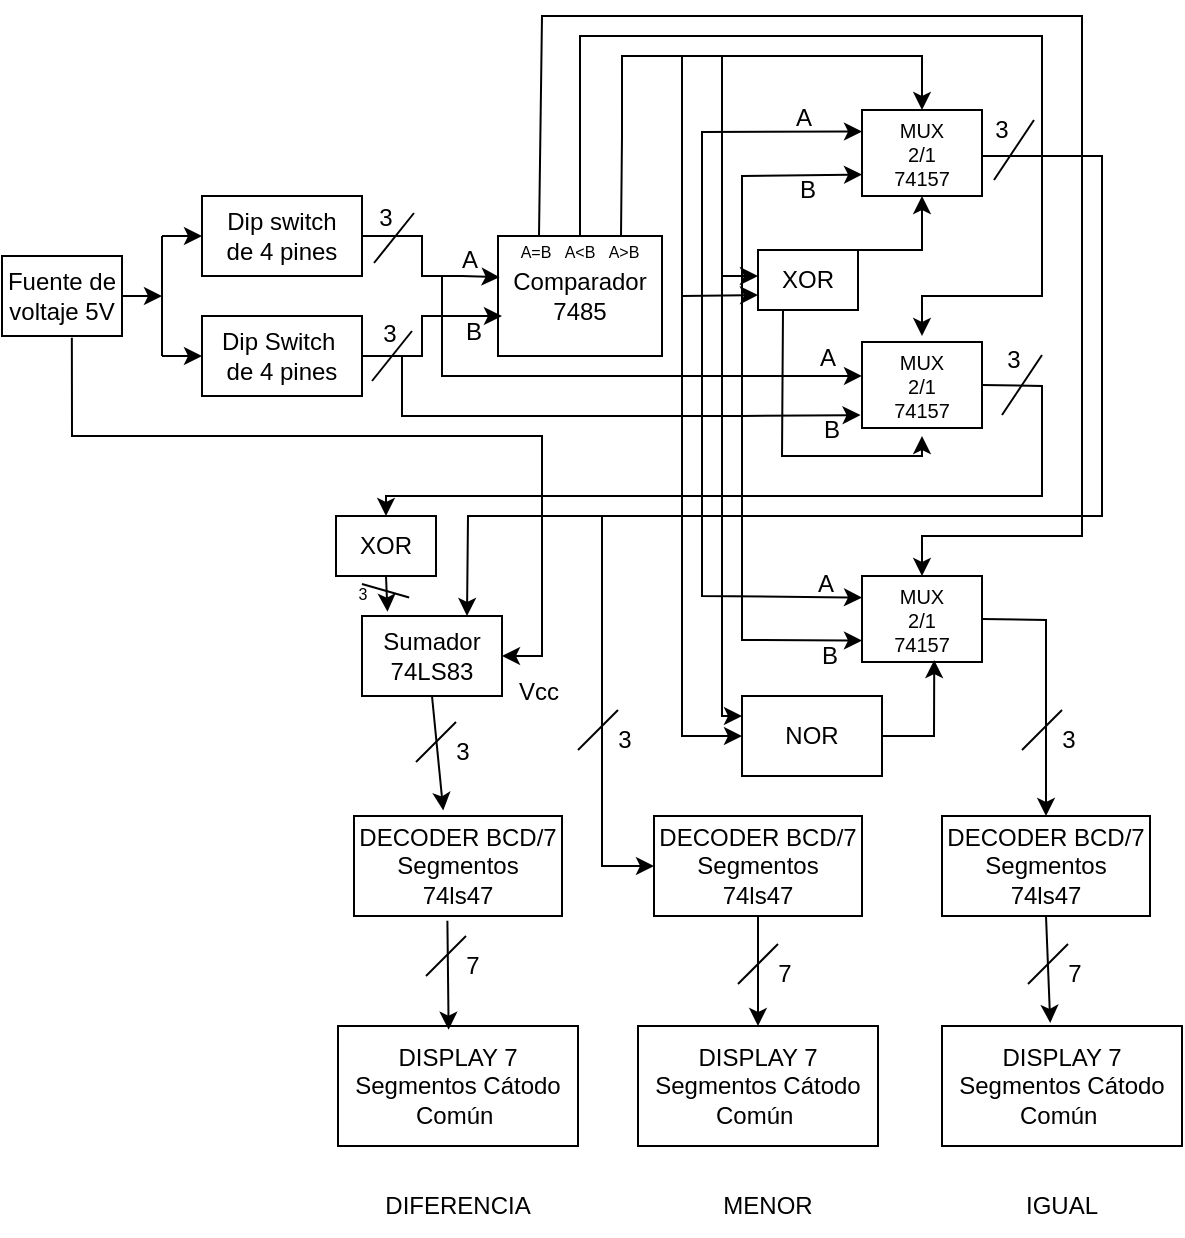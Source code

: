 <mxfile version="26.0.7">
  <diagram name="Página-1" id="PaV6WWa_u9qF6rwEOK8I">
    <mxGraphModel dx="446" dy="782" grid="1" gridSize="10" guides="1" tooltips="1" connect="1" arrows="1" fold="1" page="1" pageScale="1" pageWidth="827" pageHeight="1169" math="0" shadow="0">
      <root>
        <mxCell id="0" />
        <mxCell id="1" parent="0" />
        <mxCell id="iRAKUGh4yZ9PAMQyv2t5-1" value="Fuente de&lt;br&gt;voltaje 5V" style="rounded=0;whiteSpace=wrap;html=1;" vertex="1" parent="1">
          <mxGeometry x="30" y="170" width="60" height="40" as="geometry" />
        </mxCell>
        <mxCell id="iRAKUGh4yZ9PAMQyv2t5-2" value="" style="endArrow=classic;html=1;rounded=0;exitX=1;exitY=0.5;exitDx=0;exitDy=0;" edge="1" parent="1" source="iRAKUGh4yZ9PAMQyv2t5-1">
          <mxGeometry width="50" height="50" relative="1" as="geometry">
            <mxPoint x="210" y="340" as="sourcePoint" />
            <mxPoint x="110" y="190" as="targetPoint" />
          </mxGeometry>
        </mxCell>
        <mxCell id="iRAKUGh4yZ9PAMQyv2t5-3" value="Dip switch&lt;div&gt;de 4 pines&lt;/div&gt;" style="rounded=0;whiteSpace=wrap;html=1;" vertex="1" parent="1">
          <mxGeometry x="130" y="140" width="80" height="40" as="geometry" />
        </mxCell>
        <mxCell id="iRAKUGh4yZ9PAMQyv2t5-4" value="Dip Switch&amp;nbsp;&lt;div&gt;de 4 pines&lt;/div&gt;" style="rounded=0;whiteSpace=wrap;html=1;" vertex="1" parent="1">
          <mxGeometry x="130" y="200" width="80" height="40" as="geometry" />
        </mxCell>
        <mxCell id="iRAKUGh4yZ9PAMQyv2t5-108" value="" style="endArrow=none;html=1;rounded=0;" edge="1" parent="1">
          <mxGeometry width="50" height="50" relative="1" as="geometry">
            <mxPoint x="110" y="220" as="sourcePoint" />
            <mxPoint x="110" y="160" as="targetPoint" />
          </mxGeometry>
        </mxCell>
        <mxCell id="iRAKUGh4yZ9PAMQyv2t5-109" value="" style="endArrow=classic;html=1;rounded=0;entryX=0;entryY=0.5;entryDx=0;entryDy=0;" edge="1" parent="1" target="iRAKUGh4yZ9PAMQyv2t5-3">
          <mxGeometry width="50" height="50" relative="1" as="geometry">
            <mxPoint x="110" y="160" as="sourcePoint" />
            <mxPoint x="290" y="280" as="targetPoint" />
          </mxGeometry>
        </mxCell>
        <mxCell id="iRAKUGh4yZ9PAMQyv2t5-111" value="" style="endArrow=classic;html=1;rounded=0;entryX=0;entryY=0.5;entryDx=0;entryDy=0;entryPerimeter=0;" edge="1" parent="1" target="iRAKUGh4yZ9PAMQyv2t5-4">
          <mxGeometry width="50" height="50" relative="1" as="geometry">
            <mxPoint x="110" y="220" as="sourcePoint" />
            <mxPoint x="290" y="280" as="targetPoint" />
          </mxGeometry>
        </mxCell>
        <mxCell id="iRAKUGh4yZ9PAMQyv2t5-112" value="Comparador 7485" style="rounded=0;whiteSpace=wrap;html=1;" vertex="1" parent="1">
          <mxGeometry x="278" y="160" width="82" height="60" as="geometry" />
        </mxCell>
        <mxCell id="iRAKUGh4yZ9PAMQyv2t5-113" value="" style="endArrow=classic;html=1;rounded=0;exitX=1;exitY=0.5;exitDx=0;exitDy=0;entryX=0.01;entryY=0.343;entryDx=0;entryDy=0;entryPerimeter=0;" edge="1" parent="1" source="iRAKUGh4yZ9PAMQyv2t5-3" target="iRAKUGh4yZ9PAMQyv2t5-112">
          <mxGeometry width="50" height="50" relative="1" as="geometry">
            <mxPoint x="290" y="310" as="sourcePoint" />
            <mxPoint x="240" y="190" as="targetPoint" />
            <Array as="points">
              <mxPoint x="240" y="160" />
              <mxPoint x="240" y="180" />
              <mxPoint x="260" y="180" />
            </Array>
          </mxGeometry>
        </mxCell>
        <mxCell id="iRAKUGh4yZ9PAMQyv2t5-114" value="" style="endArrow=classic;html=1;rounded=0;exitX=1;exitY=0.5;exitDx=0;exitDy=0;entryX=0.024;entryY=0.667;entryDx=0;entryDy=0;entryPerimeter=0;" edge="1" parent="1" source="iRAKUGh4yZ9PAMQyv2t5-4" target="iRAKUGh4yZ9PAMQyv2t5-112">
          <mxGeometry width="50" height="50" relative="1" as="geometry">
            <mxPoint x="220" y="260" as="sourcePoint" />
            <mxPoint x="270" y="200" as="targetPoint" />
            <Array as="points">
              <mxPoint x="240" y="220" />
              <mxPoint x="240" y="200" />
            </Array>
          </mxGeometry>
        </mxCell>
        <mxCell id="iRAKUGh4yZ9PAMQyv2t5-116" value="" style="endArrow=none;html=1;rounded=0;" edge="1" parent="1">
          <mxGeometry width="50" height="50" relative="1" as="geometry">
            <mxPoint x="215" y="232.5" as="sourcePoint" />
            <mxPoint x="235" y="207.5" as="targetPoint" />
          </mxGeometry>
        </mxCell>
        <mxCell id="iRAKUGh4yZ9PAMQyv2t5-117" value="" style="endArrow=none;html=1;rounded=0;" edge="1" parent="1">
          <mxGeometry width="50" height="50" relative="1" as="geometry">
            <mxPoint x="216" y="173.5" as="sourcePoint" />
            <mxPoint x="236" y="148.5" as="targetPoint" />
          </mxGeometry>
        </mxCell>
        <mxCell id="iRAKUGh4yZ9PAMQyv2t5-118" value="3" style="text;html=1;align=center;verticalAlign=middle;whiteSpace=wrap;rounded=0;" vertex="1" parent="1">
          <mxGeometry x="212" y="146" width="20" height="10" as="geometry" />
        </mxCell>
        <mxCell id="iRAKUGh4yZ9PAMQyv2t5-119" value="3" style="text;html=1;align=center;verticalAlign=middle;whiteSpace=wrap;rounded=0;" vertex="1" parent="1">
          <mxGeometry x="214" y="204" width="20" height="10" as="geometry" />
        </mxCell>
        <mxCell id="iRAKUGh4yZ9PAMQyv2t5-120" value="A" style="text;html=1;align=center;verticalAlign=middle;whiteSpace=wrap;rounded=0;" vertex="1" parent="1">
          <mxGeometry x="255" y="167" width="18" height="10" as="geometry" />
        </mxCell>
        <mxCell id="iRAKUGh4yZ9PAMQyv2t5-121" value="B" style="text;html=1;align=center;verticalAlign=middle;whiteSpace=wrap;rounded=0;" vertex="1" parent="1">
          <mxGeometry x="257" y="203" width="18" height="10" as="geometry" />
        </mxCell>
        <mxCell id="iRAKUGh4yZ9PAMQyv2t5-122" value="Sumador&lt;div&gt;74LS83&lt;/div&gt;" style="rounded=0;whiteSpace=wrap;html=1;" vertex="1" parent="1">
          <mxGeometry x="210" y="350" width="70" height="40" as="geometry" />
        </mxCell>
        <mxCell id="iRAKUGh4yZ9PAMQyv2t5-125" value="" style="endArrow=classic;html=1;rounded=0;exitX=0.582;exitY=1.022;exitDx=0;exitDy=0;exitPerimeter=0;entryX=1;entryY=0.5;entryDx=0;entryDy=0;" edge="1" parent="1" source="iRAKUGh4yZ9PAMQyv2t5-1" target="iRAKUGh4yZ9PAMQyv2t5-122">
          <mxGeometry width="50" height="50" relative="1" as="geometry">
            <mxPoint x="110" y="350" as="sourcePoint" />
            <mxPoint x="300" y="320" as="targetPoint" />
            <Array as="points">
              <mxPoint x="65" y="260" />
              <mxPoint x="300" y="260" />
              <mxPoint x="300" y="370" />
            </Array>
          </mxGeometry>
        </mxCell>
        <mxCell id="iRAKUGh4yZ9PAMQyv2t5-127" value="Vcc" style="text;html=1;align=center;verticalAlign=middle;resizable=0;points=[];autosize=1;strokeColor=none;fillColor=none;" vertex="1" parent="1">
          <mxGeometry x="278" y="373" width="40" height="30" as="geometry" />
        </mxCell>
        <mxCell id="iRAKUGh4yZ9PAMQyv2t5-128" value="MUX&lt;div&gt;2/1&lt;/div&gt;&lt;div&gt;74157&lt;/div&gt;" style="rounded=0;whiteSpace=wrap;html=1;fontSize=10;" vertex="1" parent="1">
          <mxGeometry x="460" y="97" width="60" height="43" as="geometry" />
        </mxCell>
        <mxCell id="iRAKUGh4yZ9PAMQyv2t5-129" value="MUX&lt;div&gt;2/1&lt;/div&gt;&lt;div&gt;74157&lt;/div&gt;" style="rounded=0;whiteSpace=wrap;html=1;fontSize=10;" vertex="1" parent="1">
          <mxGeometry x="460" y="213" width="60" height="43" as="geometry" />
        </mxCell>
        <mxCell id="iRAKUGh4yZ9PAMQyv2t5-130" value="MUX&lt;div&gt;2/1&lt;/div&gt;&lt;div&gt;74157&lt;/div&gt;" style="rounded=0;whiteSpace=wrap;html=1;fontSize=10;" vertex="1" parent="1">
          <mxGeometry x="460" y="330" width="60" height="43" as="geometry" />
        </mxCell>
        <mxCell id="iRAKUGh4yZ9PAMQyv2t5-131" value="" style="endArrow=classic;html=1;rounded=0;entryX=0.5;entryY=0;entryDx=0;entryDy=0;exitX=0.75;exitY=0;exitDx=0;exitDy=0;" edge="1" parent="1" source="iRAKUGh4yZ9PAMQyv2t5-112" target="iRAKUGh4yZ9PAMQyv2t5-128">
          <mxGeometry width="50" height="50" relative="1" as="geometry">
            <mxPoint x="300" y="160" as="sourcePoint" />
            <mxPoint x="490" y="70" as="targetPoint" />
            <Array as="points">
              <mxPoint x="340" y="110" />
              <mxPoint x="340" y="70" />
              <mxPoint x="490" y="70" />
            </Array>
          </mxGeometry>
        </mxCell>
        <mxCell id="iRAKUGh4yZ9PAMQyv2t5-132" value="" style="endArrow=classic;html=1;rounded=0;exitX=0.5;exitY=0;exitDx=0;exitDy=0;" edge="1" parent="1" source="iRAKUGh4yZ9PAMQyv2t5-112">
          <mxGeometry width="50" height="50" relative="1" as="geometry">
            <mxPoint x="300" y="150" as="sourcePoint" />
            <mxPoint x="490" y="210" as="targetPoint" />
            <Array as="points">
              <mxPoint x="319" y="60" />
              <mxPoint x="550" y="60" />
              <mxPoint x="550" y="190" />
              <mxPoint x="490" y="190" />
            </Array>
          </mxGeometry>
        </mxCell>
        <mxCell id="iRAKUGh4yZ9PAMQyv2t5-133" value="" style="endArrow=classic;html=1;rounded=0;entryX=0.5;entryY=0;entryDx=0;entryDy=0;exitX=0.25;exitY=0;exitDx=0;exitDy=0;" edge="1" parent="1" source="iRAKUGh4yZ9PAMQyv2t5-112" target="iRAKUGh4yZ9PAMQyv2t5-130">
          <mxGeometry width="50" height="50" relative="1" as="geometry">
            <mxPoint x="300" y="156" as="sourcePoint" />
            <mxPoint x="490" y="310" as="targetPoint" />
            <Array as="points">
              <mxPoint x="300" y="50" />
              <mxPoint x="570" y="50" />
              <mxPoint x="570" y="310" />
              <mxPoint x="490" y="310" />
            </Array>
          </mxGeometry>
        </mxCell>
        <mxCell id="iRAKUGh4yZ9PAMQyv2t5-134" value="A=B" style="text;html=1;align=center;verticalAlign=middle;whiteSpace=wrap;rounded=0;fontSize=8;" vertex="1" parent="1">
          <mxGeometry x="282" y="161" width="30" height="14" as="geometry" />
        </mxCell>
        <mxCell id="iRAKUGh4yZ9PAMQyv2t5-135" value="A&amp;gt;B" style="text;html=1;align=center;verticalAlign=middle;whiteSpace=wrap;rounded=0;fontSize=8;" vertex="1" parent="1">
          <mxGeometry x="326" y="161" width="30" height="14" as="geometry" />
        </mxCell>
        <mxCell id="iRAKUGh4yZ9PAMQyv2t5-136" value="A&amp;lt;B" style="text;html=1;align=center;verticalAlign=middle;whiteSpace=wrap;rounded=0;fontSize=8;" vertex="1" parent="1">
          <mxGeometry x="304" y="161" width="30" height="14" as="geometry" />
        </mxCell>
        <mxCell id="iRAKUGh4yZ9PAMQyv2t5-138" value="" style="endArrow=classic;html=1;rounded=0;entryX=0;entryY=0.75;entryDx=0;entryDy=0;" edge="1" parent="1" target="iRAKUGh4yZ9PAMQyv2t5-128">
          <mxGeometry width="50" height="50" relative="1" as="geometry">
            <mxPoint x="230" y="220" as="sourcePoint" />
            <mxPoint x="330" y="230" as="targetPoint" />
            <Array as="points">
              <mxPoint x="230" y="250" />
              <mxPoint x="400" y="250" />
              <mxPoint x="400" y="130" />
            </Array>
          </mxGeometry>
        </mxCell>
        <mxCell id="iRAKUGh4yZ9PAMQyv2t5-139" value="" style="endArrow=classic;html=1;rounded=0;entryX=0;entryY=0.25;entryDx=0;entryDy=0;" edge="1" parent="1" target="iRAKUGh4yZ9PAMQyv2t5-128">
          <mxGeometry width="50" height="50" relative="1" as="geometry">
            <mxPoint x="250" y="180" as="sourcePoint" />
            <mxPoint x="380" y="220" as="targetPoint" />
            <Array as="points">
              <mxPoint x="250" y="230" />
              <mxPoint x="380" y="230" />
              <mxPoint x="380" y="108" />
            </Array>
          </mxGeometry>
        </mxCell>
        <mxCell id="iRAKUGh4yZ9PAMQyv2t5-141" value="A" style="text;html=1;align=center;verticalAlign=middle;whiteSpace=wrap;rounded=0;" vertex="1" parent="1">
          <mxGeometry x="422" y="96" width="18" height="10" as="geometry" />
        </mxCell>
        <mxCell id="iRAKUGh4yZ9PAMQyv2t5-142" value="B" style="text;html=1;align=center;verticalAlign=middle;whiteSpace=wrap;rounded=0;" vertex="1" parent="1">
          <mxGeometry x="424" y="132" width="18" height="10" as="geometry" />
        </mxCell>
        <mxCell id="iRAKUGh4yZ9PAMQyv2t5-143" value="" style="endArrow=classic;html=1;rounded=0;entryX=0;entryY=0.395;entryDx=0;entryDy=0;entryPerimeter=0;" edge="1" parent="1" target="iRAKUGh4yZ9PAMQyv2t5-129">
          <mxGeometry width="50" height="50" relative="1" as="geometry">
            <mxPoint x="380" y="230" as="sourcePoint" />
            <mxPoint x="430" y="180" as="targetPoint" />
          </mxGeometry>
        </mxCell>
        <mxCell id="iRAKUGh4yZ9PAMQyv2t5-144" value="" style="endArrow=classic;html=1;rounded=0;entryX=-0.012;entryY=0.85;entryDx=0;entryDy=0;entryPerimeter=0;" edge="1" parent="1" target="iRAKUGh4yZ9PAMQyv2t5-129">
          <mxGeometry width="50" height="50" relative="1" as="geometry">
            <mxPoint x="400" y="250" as="sourcePoint" />
            <mxPoint x="450" y="200" as="targetPoint" />
          </mxGeometry>
        </mxCell>
        <mxCell id="iRAKUGh4yZ9PAMQyv2t5-145" value="A" style="text;html=1;align=center;verticalAlign=middle;whiteSpace=wrap;rounded=0;" vertex="1" parent="1">
          <mxGeometry x="434" y="216" width="18" height="10" as="geometry" />
        </mxCell>
        <mxCell id="iRAKUGh4yZ9PAMQyv2t5-146" value="B" style="text;html=1;align=center;verticalAlign=middle;whiteSpace=wrap;rounded=0;" vertex="1" parent="1">
          <mxGeometry x="436" y="252" width="18" height="10" as="geometry" />
        </mxCell>
        <mxCell id="iRAKUGh4yZ9PAMQyv2t5-151" value="" style="endArrow=classic;html=1;rounded=0;entryX=0.75;entryY=0;entryDx=0;entryDy=0;" edge="1" parent="1" target="iRAKUGh4yZ9PAMQyv2t5-122">
          <mxGeometry width="50" height="50" relative="1" as="geometry">
            <mxPoint x="520" y="120" as="sourcePoint" />
            <mxPoint x="260" y="300" as="targetPoint" />
            <Array as="points">
              <mxPoint x="580" y="120" />
              <mxPoint x="580" y="300" />
              <mxPoint x="263" y="300" />
            </Array>
          </mxGeometry>
        </mxCell>
        <mxCell id="iRAKUGh4yZ9PAMQyv2t5-152" value="XOR" style="rounded=0;whiteSpace=wrap;html=1;" vertex="1" parent="1">
          <mxGeometry x="197" y="300" width="50" height="30" as="geometry" />
        </mxCell>
        <mxCell id="iRAKUGh4yZ9PAMQyv2t5-153" value="" style="endArrow=classic;html=1;rounded=0;exitX=0.5;exitY=1;exitDx=0;exitDy=0;entryX=0.182;entryY=-0.054;entryDx=0;entryDy=0;entryPerimeter=0;" edge="1" parent="1" source="iRAKUGh4yZ9PAMQyv2t5-152" target="iRAKUGh4yZ9PAMQyv2t5-122">
          <mxGeometry width="50" height="50" relative="1" as="geometry">
            <mxPoint x="180" y="410" as="sourcePoint" />
            <mxPoint x="230" y="360" as="targetPoint" />
          </mxGeometry>
        </mxCell>
        <mxCell id="iRAKUGh4yZ9PAMQyv2t5-154" value="" style="endArrow=classic;html=1;rounded=0;exitX=1;exitY=0.5;exitDx=0;exitDy=0;entryX=0.5;entryY=0;entryDx=0;entryDy=0;" edge="1" parent="1" source="iRAKUGh4yZ9PAMQyv2t5-129" target="iRAKUGh4yZ9PAMQyv2t5-152">
          <mxGeometry width="50" height="50" relative="1" as="geometry">
            <mxPoint x="370" y="380" as="sourcePoint" />
            <mxPoint x="220" y="290" as="targetPoint" />
            <Array as="points">
              <mxPoint x="550" y="235" />
              <mxPoint x="550" y="290" />
              <mxPoint x="222" y="290" />
            </Array>
          </mxGeometry>
        </mxCell>
        <mxCell id="iRAKUGh4yZ9PAMQyv2t5-155" value="" style="endArrow=none;html=1;rounded=0;" edge="1" parent="1">
          <mxGeometry width="50" height="50" relative="1" as="geometry">
            <mxPoint x="530" y="249.5" as="sourcePoint" />
            <mxPoint x="550" y="219.5" as="targetPoint" />
          </mxGeometry>
        </mxCell>
        <mxCell id="iRAKUGh4yZ9PAMQyv2t5-156" value="" style="endArrow=none;html=1;rounded=0;" edge="1" parent="1">
          <mxGeometry width="50" height="50" relative="1" as="geometry">
            <mxPoint x="526" y="132" as="sourcePoint" />
            <mxPoint x="546" y="102" as="targetPoint" />
          </mxGeometry>
        </mxCell>
        <mxCell id="iRAKUGh4yZ9PAMQyv2t5-157" value="3" style="text;html=1;align=center;verticalAlign=middle;whiteSpace=wrap;rounded=0;" vertex="1" parent="1">
          <mxGeometry x="520" y="102" width="20" height="10" as="geometry" />
        </mxCell>
        <mxCell id="iRAKUGh4yZ9PAMQyv2t5-158" value="3" style="text;html=1;align=center;verticalAlign=middle;whiteSpace=wrap;rounded=0;" vertex="1" parent="1">
          <mxGeometry x="526" y="217" width="20" height="10" as="geometry" />
        </mxCell>
        <mxCell id="iRAKUGh4yZ9PAMQyv2t5-159" value="" style="endArrow=none;html=1;rounded=0;entryX=0.337;entryY=-0.082;entryDx=0;entryDy=0;entryPerimeter=0;" edge="1" parent="1">
          <mxGeometry width="50" height="50" relative="1" as="geometry">
            <mxPoint x="210" y="334" as="sourcePoint" />
            <mxPoint x="233.59" y="340.72" as="targetPoint" />
          </mxGeometry>
        </mxCell>
        <mxCell id="iRAKUGh4yZ9PAMQyv2t5-160" value="3" style="text;html=1;align=center;verticalAlign=middle;resizable=0;points=[];autosize=1;strokeColor=none;fillColor=none;fontSize=8;" vertex="1" parent="1">
          <mxGeometry x="195" y="329" width="30" height="20" as="geometry" />
        </mxCell>
        <mxCell id="iRAKUGh4yZ9PAMQyv2t5-161" value="DECODER BCD/7 Segmentos&lt;div&gt;74ls47&lt;/div&gt;" style="rounded=0;whiteSpace=wrap;html=1;" vertex="1" parent="1">
          <mxGeometry x="206" y="450" width="104" height="50" as="geometry" />
        </mxCell>
        <mxCell id="iRAKUGh4yZ9PAMQyv2t5-162" value="DECODER BCD/7 Segmentos&lt;div&gt;74ls47&lt;/div&gt;" style="rounded=0;whiteSpace=wrap;html=1;" vertex="1" parent="1">
          <mxGeometry x="356" y="450" width="104" height="50" as="geometry" />
        </mxCell>
        <mxCell id="iRAKUGh4yZ9PAMQyv2t5-163" value="DECODER BCD/7 Segmentos&lt;div&gt;74ls47&lt;/div&gt;" style="rounded=0;whiteSpace=wrap;html=1;" vertex="1" parent="1">
          <mxGeometry x="500" y="450" width="104" height="50" as="geometry" />
        </mxCell>
        <mxCell id="iRAKUGh4yZ9PAMQyv2t5-164" value="" style="endArrow=classic;html=1;rounded=0;exitX=0.5;exitY=1;exitDx=0;exitDy=0;entryX=0.429;entryY=-0.056;entryDx=0;entryDy=0;entryPerimeter=0;" edge="1" parent="1" source="iRAKUGh4yZ9PAMQyv2t5-122" target="iRAKUGh4yZ9PAMQyv2t5-161">
          <mxGeometry width="50" height="50" relative="1" as="geometry">
            <mxPoint x="310" y="550" as="sourcePoint" />
            <mxPoint x="360" y="500" as="targetPoint" />
          </mxGeometry>
        </mxCell>
        <mxCell id="iRAKUGh4yZ9PAMQyv2t5-165" value="" style="endArrow=none;html=1;rounded=0;" edge="1" parent="1">
          <mxGeometry width="50" height="50" relative="1" as="geometry">
            <mxPoint x="237" y="423" as="sourcePoint" />
            <mxPoint x="257" y="403" as="targetPoint" />
          </mxGeometry>
        </mxCell>
        <mxCell id="iRAKUGh4yZ9PAMQyv2t5-166" value="3" style="text;html=1;align=center;verticalAlign=middle;resizable=0;points=[];autosize=1;strokeColor=none;fillColor=none;" vertex="1" parent="1">
          <mxGeometry x="245" y="403" width="30" height="30" as="geometry" />
        </mxCell>
        <mxCell id="iRAKUGh4yZ9PAMQyv2t5-167" value="" style="endArrow=classic;html=1;rounded=0;entryX=0;entryY=0.5;entryDx=0;entryDy=0;" edge="1" parent="1" target="iRAKUGh4yZ9PAMQyv2t5-162">
          <mxGeometry width="50" height="50" relative="1" as="geometry">
            <mxPoint x="330" y="300" as="sourcePoint" />
            <mxPoint x="470" y="440" as="targetPoint" />
            <Array as="points">
              <mxPoint x="330" y="475" />
            </Array>
          </mxGeometry>
        </mxCell>
        <mxCell id="iRAKUGh4yZ9PAMQyv2t5-168" value="" style="endArrow=none;html=1;rounded=0;" edge="1" parent="1">
          <mxGeometry width="50" height="50" relative="1" as="geometry">
            <mxPoint x="318" y="417" as="sourcePoint" />
            <mxPoint x="338" y="397" as="targetPoint" />
          </mxGeometry>
        </mxCell>
        <mxCell id="iRAKUGh4yZ9PAMQyv2t5-169" value="3" style="text;html=1;align=center;verticalAlign=middle;resizable=0;points=[];autosize=1;strokeColor=none;fillColor=none;" vertex="1" parent="1">
          <mxGeometry x="326" y="397" width="30" height="30" as="geometry" />
        </mxCell>
        <mxCell id="iRAKUGh4yZ9PAMQyv2t5-170" value="" style="endArrow=classic;html=1;rounded=0;entryX=0;entryY=0.25;entryDx=0;entryDy=0;" edge="1" parent="1" target="iRAKUGh4yZ9PAMQyv2t5-130">
          <mxGeometry width="50" height="50" relative="1" as="geometry">
            <mxPoint x="380" y="230" as="sourcePoint" />
            <mxPoint x="510" y="290" as="targetPoint" />
            <Array as="points">
              <mxPoint x="380" y="340" />
            </Array>
          </mxGeometry>
        </mxCell>
        <mxCell id="iRAKUGh4yZ9PAMQyv2t5-171" value="" style="endArrow=classic;html=1;rounded=0;entryX=0;entryY=0.75;entryDx=0;entryDy=0;" edge="1" parent="1" target="iRAKUGh4yZ9PAMQyv2t5-130">
          <mxGeometry width="50" height="50" relative="1" as="geometry">
            <mxPoint x="400" y="250" as="sourcePoint" />
            <mxPoint x="400" y="370" as="targetPoint" />
            <Array as="points">
              <mxPoint x="400" y="362" />
            </Array>
          </mxGeometry>
        </mxCell>
        <mxCell id="iRAKUGh4yZ9PAMQyv2t5-172" value="A" style="text;html=1;align=center;verticalAlign=middle;whiteSpace=wrap;rounded=0;" vertex="1" parent="1">
          <mxGeometry x="433" y="329" width="18" height="10" as="geometry" />
        </mxCell>
        <mxCell id="iRAKUGh4yZ9PAMQyv2t5-173" value="B" style="text;html=1;align=center;verticalAlign=middle;whiteSpace=wrap;rounded=0;" vertex="1" parent="1">
          <mxGeometry x="435" y="365" width="18" height="10" as="geometry" />
        </mxCell>
        <mxCell id="iRAKUGh4yZ9PAMQyv2t5-174" value="" style="endArrow=classic;html=1;rounded=0;exitX=1;exitY=0.5;exitDx=0;exitDy=0;entryX=0.5;entryY=0;entryDx=0;entryDy=0;" edge="1" parent="1" source="iRAKUGh4yZ9PAMQyv2t5-130" target="iRAKUGh4yZ9PAMQyv2t5-163">
          <mxGeometry width="50" height="50" relative="1" as="geometry">
            <mxPoint x="560" y="530" as="sourcePoint" />
            <mxPoint x="610" y="480" as="targetPoint" />
            <Array as="points">
              <mxPoint x="552" y="352" />
            </Array>
          </mxGeometry>
        </mxCell>
        <mxCell id="iRAKUGh4yZ9PAMQyv2t5-175" value="" style="endArrow=none;html=1;rounded=0;" edge="1" parent="1">
          <mxGeometry width="50" height="50" relative="1" as="geometry">
            <mxPoint x="540" y="417" as="sourcePoint" />
            <mxPoint x="560" y="397" as="targetPoint" />
          </mxGeometry>
        </mxCell>
        <mxCell id="iRAKUGh4yZ9PAMQyv2t5-176" value="3" style="text;html=1;align=center;verticalAlign=middle;resizable=0;points=[];autosize=1;strokeColor=none;fillColor=none;" vertex="1" parent="1">
          <mxGeometry x="548" y="397" width="30" height="30" as="geometry" />
        </mxCell>
        <mxCell id="iRAKUGh4yZ9PAMQyv2t5-177" value="DISPLAY 7 Segmentos Cátodo Común&amp;nbsp;&lt;span style=&quot;color: rgba(0, 0, 0, 0); font-family: monospace; font-size: 0px; text-align: start; text-wrap: nowrap;&quot;&gt;%3CmxGraphModel%3E%3Croot%3E%3CmxCell%20id%3D%220%22%2F%3E%3CmxCell%20id%3D%221%22%20parent%3D%220%22%2F%3E%3CmxCell%20id%3D%222%22%20value%3D%22%22%20style%3D%22endArrow%3Dnone%3Bhtml%3D1%3Brounded%3D0%3B%22%20edge%3D%221%22%20parent%3D%221%22%3E%3CmxGeometry%20width%3D%2250%22%20height%3D%2250%22%20relative%3D%221%22%20as%3D%22geometry%22%3E%3CmxPoint%20x%3D%22360%22%20y%3D%22413%22%20as%3D%22sourcePoint%22%2F%3E%3CmxPoint%20x%3D%22380%22%20y%3D%22393%22%20as%3D%22targetPoint%22%2F%3E%3C%2FmxGeometry%3E%3C%2FmxCell%3E%3CmxCell%20id%3D%223%22%20value%3D%223%22%20style%3D%22text%3Bhtml%3D1%3Balign%3Dcenter%3BverticalAlign%3Dmiddle%3Bresizable%3D0%3Bpoints%3D%5B%5D%3Bautosize%3D1%3BstrokeColor%3Dnone%3BfillColor%3Dnone%3B%22%20vertex%3D%221%22%20parent%3D%221%22%3E%3CmxGeometry%20x%3D%22368%22%20y%3D%22393%22%20width%3D%2230%22%20height%3D%2230%22%20as%3D%22geometry%22%2F%3E%3C%2FmxCell%3E%3C%2Froot%3E%3C%2FmxGraphModel%3E&lt;/span&gt;" style="rounded=0;whiteSpace=wrap;html=1;" vertex="1" parent="1">
          <mxGeometry x="198" y="555" width="120" height="60" as="geometry" />
        </mxCell>
        <mxCell id="iRAKUGh4yZ9PAMQyv2t5-178" value="DISPLAY 7 Segmentos Cátodo Común&amp;nbsp;&lt;span style=&quot;color: rgba(0, 0, 0, 0); font-family: monospace; font-size: 0px; text-align: start; text-wrap: nowrap;&quot;&gt;%3CmxGraphModel%3E%3Croot%3E%3CmxCell%20id%3D%220%22%2F%3E%3CmxCell%20id%3D%221%22%20parent%3D%220%22%2F%3E%3CmxCell%20id%3D%222%22%20value%3D%22%22%20style%3D%22endArrow%3Dnone%3Bhtml%3D1%3Brounded%3D0%3B%22%20edge%3D%221%22%20parent%3D%221%22%3E%3CmxGeometry%20width%3D%2250%22%20height%3D%2250%22%20relative%3D%221%22%20as%3D%22geometry%22%3E%3CmxPoint%20x%3D%22360%22%20y%3D%22413%22%20as%3D%22sourcePoint%22%2F%3E%3CmxPoint%20x%3D%22380%22%20y%3D%22393%22%20as%3D%22targetPoint%22%2F%3E%3C%2FmxGeometry%3E%3C%2FmxCell%3E%3CmxCell%20id%3D%223%22%20value%3D%223%22%20style%3D%22text%3Bhtml%3D1%3Balign%3Dcenter%3BverticalAlign%3Dmiddle%3Bresizable%3D0%3Bpoints%3D%5B%5D%3Bautosize%3D1%3BstrokeColor%3Dnone%3BfillColor%3Dnone%3B%22%20vertex%3D%221%22%20parent%3D%221%22%3E%3CmxGeometry%20x%3D%22368%22%20y%3D%22393%22%20width%3D%2230%22%20height%3D%2230%22%20as%3D%22geometry%22%2F%3E%3C%2FmxCell%3E%3C%2Froot%3E%3C%2FmxGraphModel%3E&lt;/span&gt;" style="rounded=0;whiteSpace=wrap;html=1;" vertex="1" parent="1">
          <mxGeometry x="348" y="555" width="120" height="60" as="geometry" />
        </mxCell>
        <mxCell id="iRAKUGh4yZ9PAMQyv2t5-179" value="DISPLAY 7 Segmentos Cátodo Común&amp;nbsp;&lt;span style=&quot;color: rgba(0, 0, 0, 0); font-family: monospace; font-size: 0px; text-align: start; text-wrap: nowrap;&quot;&gt;%3CmxGraphModel%3E%3Croot%3E%3CmxCell%20id%3D%220%22%2F%3E%3CmxCell%20id%3D%221%22%20parent%3D%220%22%2F%3E%3CmxCell%20id%3D%222%22%20value%3D%22%22%20style%3D%22endArrow%3Dnone%3Bhtml%3D1%3Brounded%3D0%3B%22%20edge%3D%221%22%20parent%3D%221%22%3E%3CmxGeometry%20width%3D%2250%22%20height%3D%2250%22%20relative%3D%221%22%20as%3D%22geometry%22%3E%3CmxPoint%20x%3D%22360%22%20y%3D%22413%22%20as%3D%22sourcePoint%22%2F%3E%3CmxPoint%20x%3D%22380%22%20y%3D%22393%22%20as%3D%22targetPoint%22%2F%3E%3C%2FmxGeometry%3E%3C%2FmxCell%3E%3CmxCell%20id%3D%223%22%20value%3D%223%22%20style%3D%22text%3Bhtml%3D1%3Balign%3Dcenter%3BverticalAlign%3Dmiddle%3Bresizable%3D0%3Bpoints%3D%5B%5D%3Bautosize%3D1%3BstrokeColor%3Dnone%3BfillColor%3Dnone%3B%22%20vertex%3D%221%22%20parent%3D%221%22%3E%3CmxGeometry%20x%3D%22368%22%20y%3D%22393%22%20width%3D%2230%22%20height%3D%2230%22%20as%3D%22geometry%22%2F%3E%3C%2FmxCell%3E%3C%2Froot%3E%3C%2FmxGraphModel%3E&lt;/span&gt;" style="rounded=0;whiteSpace=wrap;html=1;" vertex="1" parent="1">
          <mxGeometry x="500" y="555" width="120" height="60" as="geometry" />
        </mxCell>
        <mxCell id="iRAKUGh4yZ9PAMQyv2t5-180" value="" style="endArrow=classic;html=1;rounded=0;exitX=0.449;exitY=1.048;exitDx=0;exitDy=0;exitPerimeter=0;entryX=0.461;entryY=0.031;entryDx=0;entryDy=0;entryPerimeter=0;" edge="1" parent="1" source="iRAKUGh4yZ9PAMQyv2t5-161" target="iRAKUGh4yZ9PAMQyv2t5-177">
          <mxGeometry width="50" height="50" relative="1" as="geometry">
            <mxPoint x="290" y="670" as="sourcePoint" />
            <mxPoint x="340" y="620" as="targetPoint" />
          </mxGeometry>
        </mxCell>
        <mxCell id="iRAKUGh4yZ9PAMQyv2t5-181" value="" style="endArrow=classic;html=1;rounded=0;exitX=0.5;exitY=1;exitDx=0;exitDy=0;entryX=0.5;entryY=0;entryDx=0;entryDy=0;" edge="1" parent="1" source="iRAKUGh4yZ9PAMQyv2t5-162" target="iRAKUGh4yZ9PAMQyv2t5-178">
          <mxGeometry width="50" height="50" relative="1" as="geometry">
            <mxPoint x="430" y="680" as="sourcePoint" />
            <mxPoint x="480" y="630" as="targetPoint" />
          </mxGeometry>
        </mxCell>
        <mxCell id="iRAKUGh4yZ9PAMQyv2t5-182" value="" style="endArrow=classic;html=1;rounded=0;exitX=0.5;exitY=1;exitDx=0;exitDy=0;entryX=0.451;entryY=-0.026;entryDx=0;entryDy=0;entryPerimeter=0;" edge="1" parent="1" source="iRAKUGh4yZ9PAMQyv2t5-163" target="iRAKUGh4yZ9PAMQyv2t5-179">
          <mxGeometry width="50" height="50" relative="1" as="geometry">
            <mxPoint x="570" y="670" as="sourcePoint" />
            <mxPoint x="620" y="620" as="targetPoint" />
          </mxGeometry>
        </mxCell>
        <mxCell id="iRAKUGh4yZ9PAMQyv2t5-183" value="DIFERENCIA" style="text;html=1;align=center;verticalAlign=middle;whiteSpace=wrap;rounded=0;" vertex="1" parent="1">
          <mxGeometry x="228" y="630" width="60" height="30" as="geometry" />
        </mxCell>
        <mxCell id="iRAKUGh4yZ9PAMQyv2t5-184" value="MENOR" style="text;html=1;align=center;verticalAlign=middle;whiteSpace=wrap;rounded=0;" vertex="1" parent="1">
          <mxGeometry x="383" y="630" width="60" height="30" as="geometry" />
        </mxCell>
        <mxCell id="iRAKUGh4yZ9PAMQyv2t5-185" value="IGUAL" style="text;html=1;align=center;verticalAlign=middle;whiteSpace=wrap;rounded=0;" vertex="1" parent="1">
          <mxGeometry x="530" y="630" width="60" height="30" as="geometry" />
        </mxCell>
        <mxCell id="iRAKUGh4yZ9PAMQyv2t5-186" value="" style="endArrow=none;html=1;rounded=0;" edge="1" parent="1">
          <mxGeometry width="50" height="50" relative="1" as="geometry">
            <mxPoint x="242" y="530" as="sourcePoint" />
            <mxPoint x="262" y="510" as="targetPoint" />
          </mxGeometry>
        </mxCell>
        <mxCell id="iRAKUGh4yZ9PAMQyv2t5-187" value="7" style="text;html=1;align=center;verticalAlign=middle;resizable=0;points=[];autosize=1;strokeColor=none;fillColor=none;" vertex="1" parent="1">
          <mxGeometry x="250" y="510" width="30" height="30" as="geometry" />
        </mxCell>
        <mxCell id="iRAKUGh4yZ9PAMQyv2t5-188" value="" style="endArrow=none;html=1;rounded=0;" edge="1" parent="1">
          <mxGeometry width="50" height="50" relative="1" as="geometry">
            <mxPoint x="398" y="534" as="sourcePoint" />
            <mxPoint x="418" y="514" as="targetPoint" />
          </mxGeometry>
        </mxCell>
        <mxCell id="iRAKUGh4yZ9PAMQyv2t5-189" value="7" style="text;html=1;align=center;verticalAlign=middle;resizable=0;points=[];autosize=1;strokeColor=none;fillColor=none;" vertex="1" parent="1">
          <mxGeometry x="406" y="514" width="30" height="30" as="geometry" />
        </mxCell>
        <mxCell id="iRAKUGh4yZ9PAMQyv2t5-190" value="" style="endArrow=none;html=1;rounded=0;" edge="1" parent="1">
          <mxGeometry width="50" height="50" relative="1" as="geometry">
            <mxPoint x="543" y="534" as="sourcePoint" />
            <mxPoint x="563" y="514" as="targetPoint" />
          </mxGeometry>
        </mxCell>
        <mxCell id="iRAKUGh4yZ9PAMQyv2t5-191" value="7" style="text;html=1;align=center;verticalAlign=middle;resizable=0;points=[];autosize=1;strokeColor=none;fillColor=none;" vertex="1" parent="1">
          <mxGeometry x="551" y="514" width="30" height="30" as="geometry" />
        </mxCell>
        <mxCell id="iRAKUGh4yZ9PAMQyv2t5-192" value="XOR" style="rounded=0;whiteSpace=wrap;html=1;" vertex="1" parent="1">
          <mxGeometry x="408" y="167" width="50" height="30" as="geometry" />
        </mxCell>
        <mxCell id="iRAKUGh4yZ9PAMQyv2t5-193" value="" style="endArrow=classic;html=1;rounded=0;exitX=0.5;exitY=0;exitDx=0;exitDy=0;entryX=0.5;entryY=1;entryDx=0;entryDy=0;" edge="1" parent="1" source="iRAKUGh4yZ9PAMQyv2t5-192" target="iRAKUGh4yZ9PAMQyv2t5-128">
          <mxGeometry width="50" height="50" relative="1" as="geometry">
            <mxPoint x="410" y="340" as="sourcePoint" />
            <mxPoint x="460" y="290" as="targetPoint" />
            <Array as="points">
              <mxPoint x="490" y="167" />
            </Array>
          </mxGeometry>
        </mxCell>
        <mxCell id="iRAKUGh4yZ9PAMQyv2t5-194" value="" style="endArrow=classic;html=1;rounded=0;" edge="1" parent="1">
          <mxGeometry width="50" height="50" relative="1" as="geometry">
            <mxPoint x="390" y="70" as="sourcePoint" />
            <mxPoint x="408" y="180" as="targetPoint" />
            <Array as="points">
              <mxPoint x="390" y="180" />
            </Array>
          </mxGeometry>
        </mxCell>
        <mxCell id="iRAKUGh4yZ9PAMQyv2t5-195" value="" style="endArrow=classic;html=1;rounded=0;entryX=0;entryY=0.75;entryDx=0;entryDy=0;" edge="1" parent="1" target="iRAKUGh4yZ9PAMQyv2t5-192">
          <mxGeometry width="50" height="50" relative="1" as="geometry">
            <mxPoint x="370" y="70" as="sourcePoint" />
            <mxPoint x="460" y="290" as="targetPoint" />
            <Array as="points">
              <mxPoint x="370" y="190" />
            </Array>
          </mxGeometry>
        </mxCell>
        <mxCell id="iRAKUGh4yZ9PAMQyv2t5-196" value="" style="endArrow=classic;html=1;rounded=0;exitX=0.25;exitY=1;exitDx=0;exitDy=0;" edge="1" parent="1" source="iRAKUGh4yZ9PAMQyv2t5-192">
          <mxGeometry width="50" height="50" relative="1" as="geometry">
            <mxPoint x="410" y="340" as="sourcePoint" />
            <mxPoint x="490" y="260" as="targetPoint" />
            <Array as="points">
              <mxPoint x="420" y="270" />
              <mxPoint x="490" y="270" />
            </Array>
          </mxGeometry>
        </mxCell>
        <mxCell id="iRAKUGh4yZ9PAMQyv2t5-197" value="NOR" style="rounded=0;whiteSpace=wrap;html=1;" vertex="1" parent="1">
          <mxGeometry x="400" y="390" width="70" height="40" as="geometry" />
        </mxCell>
        <mxCell id="iRAKUGh4yZ9PAMQyv2t5-199" value="" style="endArrow=classic;html=1;rounded=0;exitX=1;exitY=0.5;exitDx=0;exitDy=0;entryX=0.602;entryY=0.978;entryDx=0;entryDy=0;entryPerimeter=0;" edge="1" parent="1" source="iRAKUGh4yZ9PAMQyv2t5-197" target="iRAKUGh4yZ9PAMQyv2t5-130">
          <mxGeometry width="50" height="50" relative="1" as="geometry">
            <mxPoint x="470" y="430" as="sourcePoint" />
            <mxPoint x="520" y="380" as="targetPoint" />
            <Array as="points">
              <mxPoint x="496" y="410" />
            </Array>
          </mxGeometry>
        </mxCell>
        <mxCell id="iRAKUGh4yZ9PAMQyv2t5-200" value="" style="endArrow=classic;html=1;rounded=0;entryX=0;entryY=0.25;entryDx=0;entryDy=0;" edge="1" parent="1" target="iRAKUGh4yZ9PAMQyv2t5-197">
          <mxGeometry width="50" height="50" relative="1" as="geometry">
            <mxPoint x="390" y="180" as="sourcePoint" />
            <mxPoint x="440" y="130" as="targetPoint" />
            <Array as="points">
              <mxPoint x="390" y="400" />
            </Array>
          </mxGeometry>
        </mxCell>
        <mxCell id="iRAKUGh4yZ9PAMQyv2t5-201" value="" style="endArrow=classic;html=1;rounded=0;entryX=0;entryY=0.5;entryDx=0;entryDy=0;" edge="1" parent="1" target="iRAKUGh4yZ9PAMQyv2t5-197">
          <mxGeometry width="50" height="50" relative="1" as="geometry">
            <mxPoint x="370" y="190" as="sourcePoint" />
            <mxPoint x="420" y="140" as="targetPoint" />
            <Array as="points">
              <mxPoint x="370" y="410" />
            </Array>
          </mxGeometry>
        </mxCell>
      </root>
    </mxGraphModel>
  </diagram>
</mxfile>
